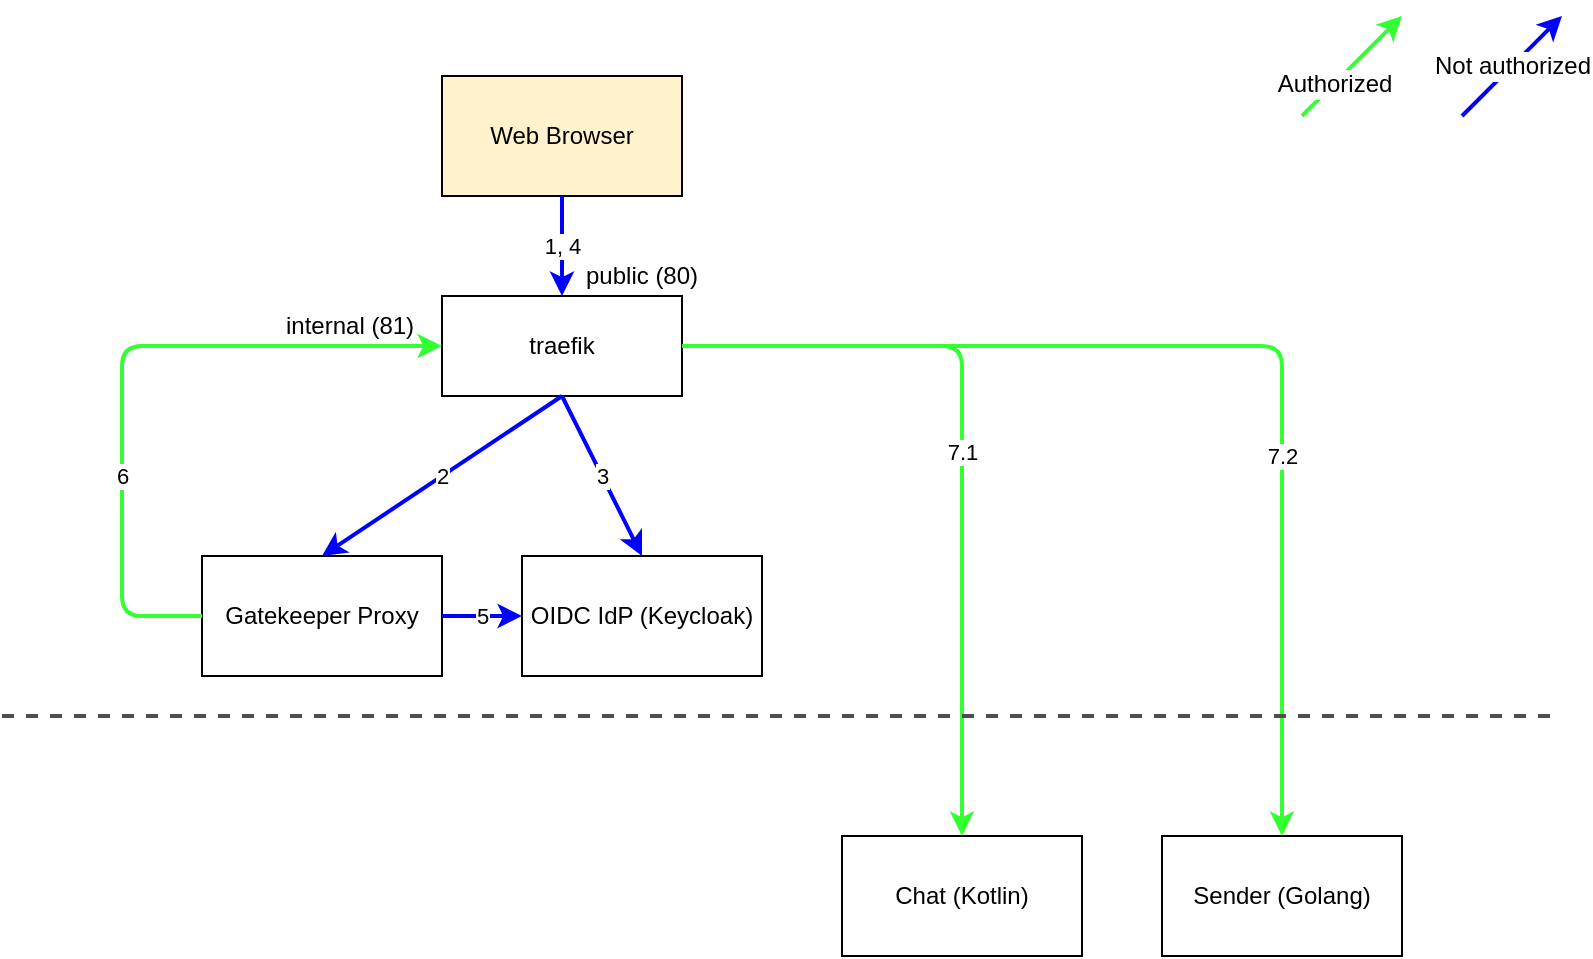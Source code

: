 <mxfile version="10.6.7" type="device"><diagram id="hfaFWcf3ZpBwRVnP8rDJ" name="Page-1"><mxGraphModel dx="1394" dy="677" grid="1" gridSize="10" guides="1" tooltips="1" connect="1" arrows="1" fold="1" page="1" pageScale="1" pageWidth="827" pageHeight="1169" math="0" shadow="0"><root><mxCell id="0"/><mxCell id="1" parent="0"/><mxCell id="EeRlNoye4MzsQ-oPWJcd-1" value="Web Browser" style="rounded=0;whiteSpace=wrap;html=1;fillColor=#FFF2CC;" vertex="1" parent="1"><mxGeometry x="240" y="40" width="120" height="60" as="geometry"/></mxCell><mxCell id="EeRlNoye4MzsQ-oPWJcd-2" value="&lt;div&gt;Gatekeeper Proxy&lt;/div&gt;" style="rounded=0;whiteSpace=wrap;html=1;fillColor=#FFFFFF;" vertex="1" parent="1"><mxGeometry x="120" y="280" width="120" height="60" as="geometry"/></mxCell><mxCell id="EeRlNoye4MzsQ-oPWJcd-3" value="OIDC IdP (Keycloak)" style="rounded=0;whiteSpace=wrap;html=1;fillColor=#FFFFFF;" vertex="1" parent="1"><mxGeometry x="280" y="280" width="120" height="60" as="geometry"/></mxCell><mxCell id="EeRlNoye4MzsQ-oPWJcd-4" value="Chat (Kotlin)" style="rounded=0;whiteSpace=wrap;html=1;fillColor=#FFFFFF;" vertex="1" parent="1"><mxGeometry x="440" y="420" width="120" height="60" as="geometry"/></mxCell><mxCell id="EeRlNoye4MzsQ-oPWJcd-5" value="Sender (Golang)" style="rounded=0;whiteSpace=wrap;html=1;fillColor=#FFFFFF;" vertex="1" parent="1"><mxGeometry x="600" y="420" width="120" height="60" as="geometry"/></mxCell><mxCell id="EeRlNoye4MzsQ-oPWJcd-9" value="1, 4" style="edgeStyle=orthogonalEdgeStyle;rounded=0;orthogonalLoop=1;jettySize=auto;html=1;exitX=0.5;exitY=1;exitDx=0;exitDy=0;entryX=0.5;entryY=0;entryDx=0;entryDy=0;strokeWidth=2;strokeColor=#0000FF;" edge="1" parent="1" source="EeRlNoye4MzsQ-oPWJcd-1" target="EeRlNoye4MzsQ-oPWJcd-6"><mxGeometry relative="1" as="geometry"><mxPoint x="480" y="130" as="targetPoint"/><Array as="points"><mxPoint x="300" y="150"/></Array></mxGeometry></mxCell><mxCell id="EeRlNoye4MzsQ-oPWJcd-6" value="traefik" style="rounded=0;whiteSpace=wrap;html=1;fillColor=#FFFFFF;" vertex="1" parent="1"><mxGeometry x="240" y="150" width="120" height="50" as="geometry"/></mxCell><mxCell id="EeRlNoye4MzsQ-oPWJcd-10" value="public (80)" style="text;html=1;resizable=0;points=[];autosize=1;align=left;verticalAlign=top;spacingTop=-4;" vertex="1" parent="1"><mxGeometry x="310" y="130" width="70" height="20" as="geometry"/></mxCell><mxCell id="EeRlNoye4MzsQ-oPWJcd-11" value="2" style="endArrow=classic;html=1;exitX=0.5;exitY=1;exitDx=0;exitDy=0;entryX=0.5;entryY=0;entryDx=0;entryDy=0;strokeColor=#0000FF;strokeWidth=2;" edge="1" parent="1" source="EeRlNoye4MzsQ-oPWJcd-6" target="EeRlNoye4MzsQ-oPWJcd-2"><mxGeometry width="50" height="50" relative="1" as="geometry"><mxPoint x="120" y="610" as="sourcePoint"/><mxPoint x="170" y="560" as="targetPoint"/></mxGeometry></mxCell><mxCell id="EeRlNoye4MzsQ-oPWJcd-12" value="5" style="endArrow=classic;html=1;exitX=1;exitY=0.5;exitDx=0;exitDy=0;entryX=0;entryY=0.5;entryDx=0;entryDy=0;strokeColor=#0000FF;strokeWidth=2;" edge="1" parent="1" source="EeRlNoye4MzsQ-oPWJcd-2" target="EeRlNoye4MzsQ-oPWJcd-3"><mxGeometry width="50" height="50" relative="1" as="geometry"><mxPoint x="110" y="690" as="sourcePoint"/><mxPoint x="160" y="640" as="targetPoint"/></mxGeometry></mxCell><mxCell id="EeRlNoye4MzsQ-oPWJcd-13" value="3" style="endArrow=classic;html=1;entryX=0.5;entryY=0;entryDx=0;entryDy=0;strokeWidth=2;strokeColor=#0000FF;" edge="1" parent="1" target="EeRlNoye4MzsQ-oPWJcd-3"><mxGeometry width="50" height="50" relative="1" as="geometry"><mxPoint x="300" y="200" as="sourcePoint"/><mxPoint x="170" y="560" as="targetPoint"/></mxGeometry></mxCell><mxCell id="EeRlNoye4MzsQ-oPWJcd-14" value="6" style="endArrow=classic;html=1;exitX=0;exitY=0.5;exitDx=0;exitDy=0;entryX=0;entryY=0.5;entryDx=0;entryDy=0;strokeColor=#33FF33;strokeWidth=2;" edge="1" parent="1" source="EeRlNoye4MzsQ-oPWJcd-2" target="EeRlNoye4MzsQ-oPWJcd-6"><mxGeometry x="-0.343" width="50" height="50" relative="1" as="geometry"><mxPoint x="120" y="610" as="sourcePoint"/><mxPoint x="120" y="180" as="targetPoint"/><Array as="points"><mxPoint x="80" y="310"/><mxPoint x="80" y="175"/></Array><mxPoint as="offset"/></mxGeometry></mxCell><mxCell id="EeRlNoye4MzsQ-oPWJcd-15" value="internal (81)" style="text;html=1;resizable=0;points=[];autosize=1;align=left;verticalAlign=top;spacingTop=-4;" vertex="1" parent="1"><mxGeometry x="160" y="155" width="80" height="20" as="geometry"/></mxCell><mxCell id="EeRlNoye4MzsQ-oPWJcd-18" value="7.1" style="endArrow=classic;html=1;strokeColor=#33FF33;strokeWidth=2;exitX=1;exitY=0.5;exitDx=0;exitDy=0;entryX=0.5;entryY=0;entryDx=0;entryDy=0;" edge="1" parent="1" source="EeRlNoye4MzsQ-oPWJcd-6" target="EeRlNoye4MzsQ-oPWJcd-4"><mxGeometry width="50" height="50" relative="1" as="geometry"><mxPoint x="110" y="610" as="sourcePoint"/><mxPoint x="460" y="175" as="targetPoint"/><Array as="points"><mxPoint x="500" y="175"/></Array></mxGeometry></mxCell><mxCell id="EeRlNoye4MzsQ-oPWJcd-20" value="7.2" style="endArrow=classic;html=1;strokeColor=#33FF33;strokeWidth=2;exitX=1;exitY=0.5;exitDx=0;exitDy=0;entryX=0.5;entryY=0;entryDx=0;entryDy=0;" edge="1" parent="1" source="EeRlNoye4MzsQ-oPWJcd-6" target="EeRlNoye4MzsQ-oPWJcd-5"><mxGeometry x="0.101" y="-55" width="50" height="50" relative="1" as="geometry"><mxPoint x="370" y="185" as="sourcePoint"/><mxPoint x="510" y="430" as="targetPoint"/><Array as="points"><mxPoint x="660" y="175"/></Array><mxPoint x="55" y="55" as="offset"/></mxGeometry></mxCell><mxCell id="EeRlNoye4MzsQ-oPWJcd-21" value="" style="endArrow=none;dashed=1;html=1;strokeColor=#4D4D4D;strokeWidth=2;" edge="1" parent="1"><mxGeometry width="50" height="50" relative="1" as="geometry"><mxPoint x="20" y="360" as="sourcePoint"/><mxPoint x="800" y="360" as="targetPoint"/></mxGeometry></mxCell><mxCell id="EeRlNoye4MzsQ-oPWJcd-23" value="" style="endArrow=classic;html=1;strokeColor=#33FF33;strokeWidth=2;fontColor=#000000;" edge="1" parent="1"><mxGeometry width="50" height="50" relative="1" as="geometry"><mxPoint x="670" y="60" as="sourcePoint"/><mxPoint x="720" y="10" as="targetPoint"/></mxGeometry></mxCell><mxCell id="EeRlNoye4MzsQ-oPWJcd-24" value="&lt;div&gt;Authorized&lt;/div&gt;" style="text;html=1;resizable=0;points=[];align=center;verticalAlign=middle;labelBackgroundColor=#ffffff;fontColor=#000000;" vertex="1" connectable="0" parent="EeRlNoye4MzsQ-oPWJcd-23"><mxGeometry x="-0.36" relative="1" as="geometry"><mxPoint as="offset"/></mxGeometry></mxCell><mxCell id="EeRlNoye4MzsQ-oPWJcd-25" value="Not authorized" style="endArrow=classic;html=1;strokeColor=#0000FF;strokeWidth=2;fontColor=#000000;fontSize=12;" edge="1" parent="1"><mxGeometry width="50" height="50" relative="1" as="geometry"><mxPoint x="750" y="60" as="sourcePoint"/><mxPoint x="800" y="10" as="targetPoint"/></mxGeometry></mxCell></root></mxGraphModel></diagram></mxfile>